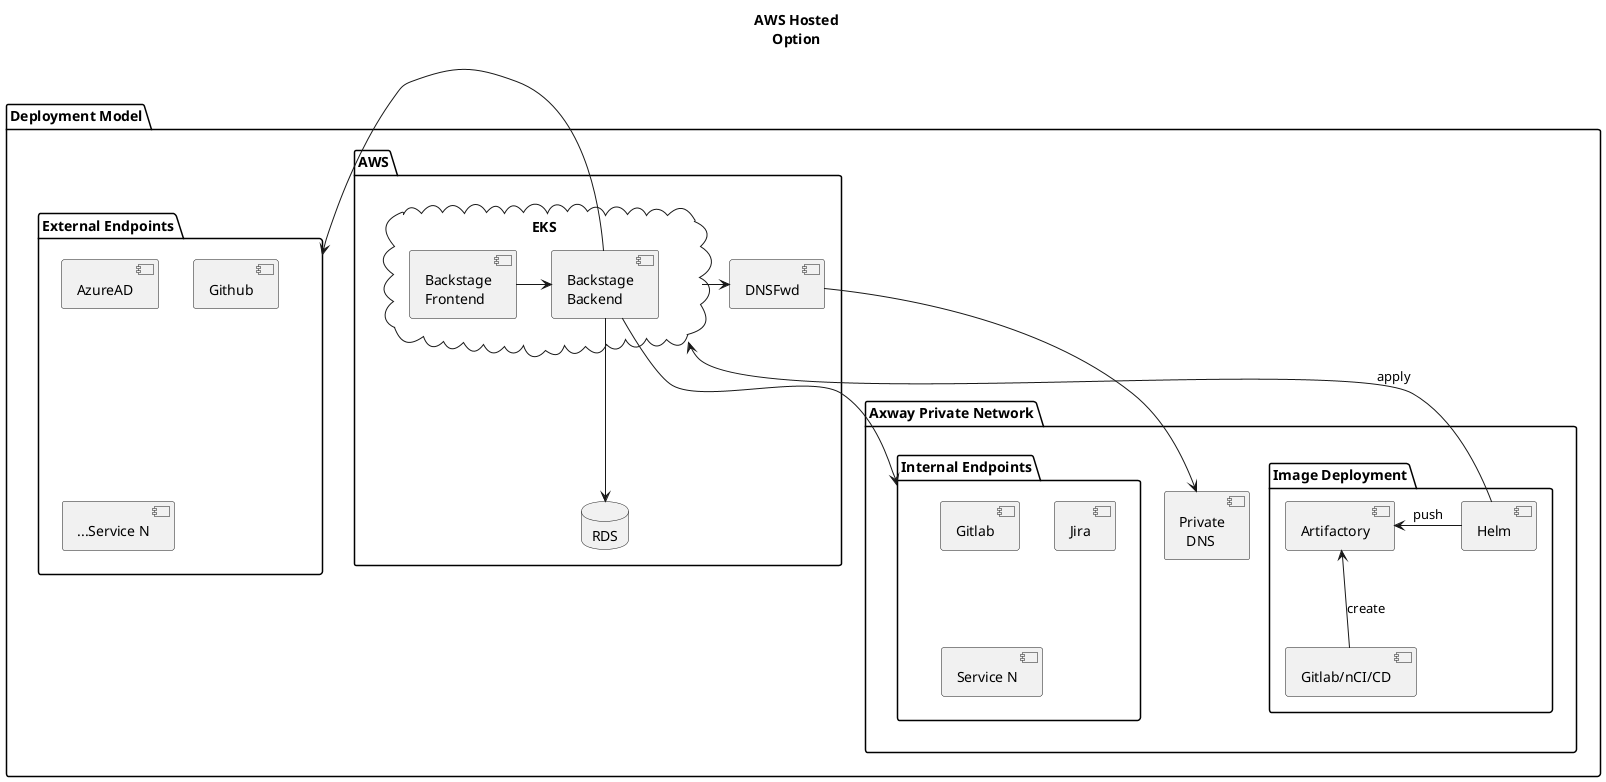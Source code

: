 @startuml Architecture Design AWS
allowmixing 

title "AWS Hosted\nOption"

package "Deployment Model" 
{
    package "AWS" as aws
    {
      cloud "EKS" as k8s {
        component "Backstage\nFrontend" as frontend
        component "Backstage\nBackend" as backend

      }
      database "RDS" as postgres
      component "DNSFwd" as r53
    }
    package "Axway Private Network"
    {
        component "Private\n  DNS" as pdns
        package "Internal Endpoints" as endpoints {
            component "Gitlab" as svca
            component "Jira" as svcb
            component "Service N" as svcn
        }
        package "Image Deployment"
        {
           component "Gitlab/nCI/CD" as cicd
           component "Artifactory"
          component "Helm" as helm
        }


    }

    package "External Endpoints" as extendpoints {
            component "AzureAD" as azure
            component "Github" as github
            component "...Service N" as extsvcn
    }


}
backend -down-> postgres
frontend -right-> backend
k8s -left-> r53
backend -right-> endpoints
r53 -down-> pdns
backend -left->extendpoints
helm -up-> k8s : "apply"
helm -left-> Artifactory : "push"
cicd -up->Artifactory : "create"



@enduml